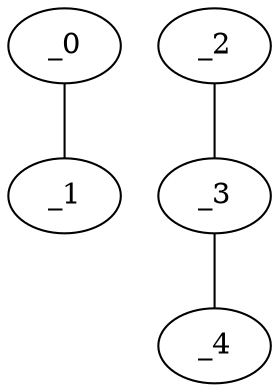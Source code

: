 graph TP1_0104 {
	_0	 [x="0.709957",
		y="2.75226"];
	_1	 [x="2.43467",
		y="2.87068"];
	_0 -- _1;
	_2	 [x="1.57226",
		y="0.797789"];
	_3	 [x="1.51",
		y="2.97"];
	_2 -- _3;
	_4	 [x="1.19863",
		y="0.9341"];
	_3 -- _4;
}
